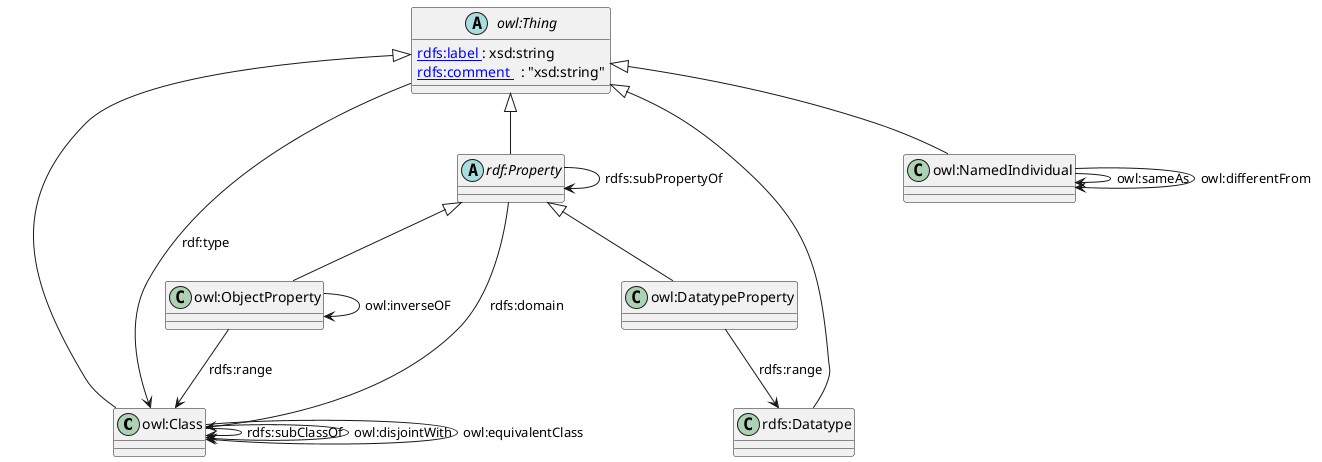 @startuml VocabularyDiagram

class "owl:Class" [[http://www.w3.org/2000/01/rdf-schema#Class]] 
class "owl:DatatypeProperty" [[http://www.w3.org/2002/07/owl#DatatypeProperty]] 
class "owl:ObjectProperty" [[http://www.w3.org/2002/07/owl#ObjectProperty]] 
abstract class "rdf:Property" [[http://www.w3.org/1999/02/22-rdf-syntax-ns#Property]]
class "rdfs:Datatype" [[http://www.w3.org/2000/01/rdf-schema#Datatype]] 
class "owl:NamedIndividual" [[http://www.w3.org/2002/07/owl#NamedIndividual]]
abstract class "owl:Thing" [[http://www.w3.org/2002/07/owl#Thing]]{ 
  [[http://www.w3.org/2000/01/rdf-schema#label rdfs:label ]]: xsd:string
 [[http://www.w3.org/2000/01/rdf-schema#comment rdfs:comment ]]  : "xsd:string" 
}

"owl:Thing" <|--  "owl:Class"
"owl:Thing" <|--   "rdf:Property"
"owl:Thing" <|--   "rdfs:Datatype"
"owl:Thing" <|--   "owl:NamedIndividual"
"rdf:Property" <|-- "owl:DatatypeProperty"
"rdf:Property" <|-- "owl:ObjectProperty"



"owl:ObjectProperty" --> "owl:ObjectProperty" : "owl:inverseOF"

"rdf:Property"--> "owl:Class" : "rdfs:domain"
"owl:ObjectProperty"--> "owl:Class" : "rdfs:range"
"owl:DatatypeProperty"--> "rdfs:Datatype" : "rdfs:range"
"owl:Class" --> "owl:Class" : "rdfs:subClassOf"
"owl:Class" --> "owl:Class" : "owl:disjointWith" 
"owl:Class" --> "owl:Class" : "owl:equivalentClass"
"rdf:Property" --> "rdf:Property" : "rdfs:subPropertyOf"
"owl:Thing" --> "owl:Class" : "rdf:type"
"owl:NamedIndividual" --> "owl:NamedIndividual" : "owl:sameAs"
"owl:NamedIndividual" --> "owl:NamedIndividual" : "owl:differentFrom"

@enduml